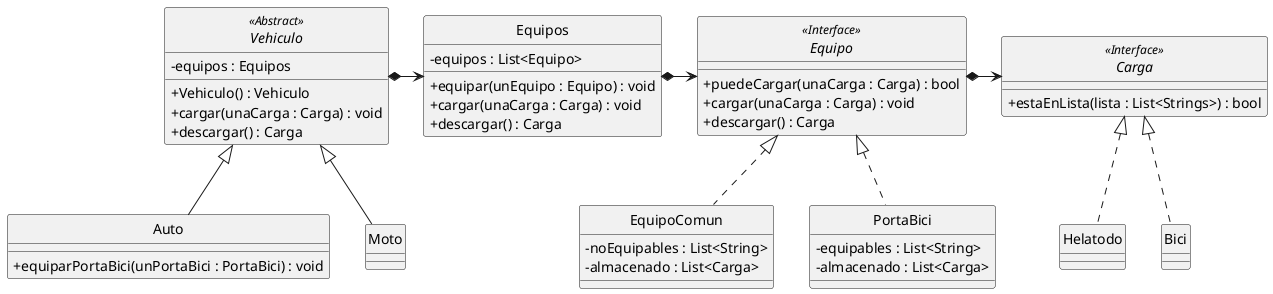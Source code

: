 @startuml

skinparam monochrome true
hide circle
skinparam classAttributeIconSize 0

abstract class Vehiculo{
    -equipos : Equipos
    +Vehiculo() : Vehiculo
	+cargar(unaCarga : Carga) : void
	+descargar() : Carga
}

class Equipos{
    -equipos : List<Equipo>
    +equipar(unEquipo : Equipo) : void
    +cargar(unaCarga : Carga) : void
    +descargar() : Carga
}

interface Equipo{
    +puedeCargar(unaCarga : Carga) : bool
    +cargar(unaCarga : Carga) : void
    +descargar() : Carga
}

class EquipoComun{
    -noEquipables : List<String>
    -almacenado : List<Carga>
}

class PortaBici{
    -equipables : List<String>
    -almacenado : List<Carga>
}

class Auto{
	+equiparPortaBici(unPortaBici : PortaBici) : void
}

class Moto{

}

interface Carga{
    +estaEnLista(lista : List<Strings>) : bool
}

class Helatodo{
}

class Bici{
}

Carga <<Interface>>
Vehiculo <<Abstract>>
Equipo <<Interface>>
Equipo <|.. EquipoComun
Equipo <|.. PortaBici
Vehiculo <|-- Auto
Vehiculo <|-- Moto
Carga <|.. Helatodo
Carga <|.. Bici

Equipos *-> Equipo
Equipo *-> Carga
Vehiculo *-> Equipos
@enduml
